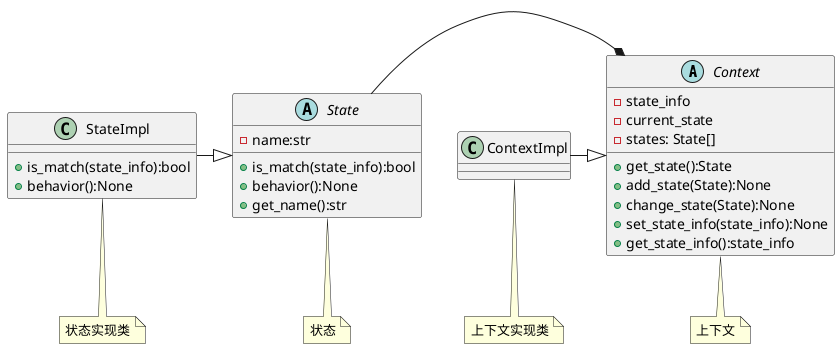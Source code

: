 @startuml
abstract class Context{
- state_info
- current_state
- states: State[]
+ get_state():State
+ add_state(State):None
+ change_state(State):None
+ set_state_info(state_info):None
+ get_state_info():state_info
}
note bottom:上下文
abstract class State{
- name:str
+ is_match(state_info):bool
+ behavior():None
+ get_name():str
}
note bottom:状态
class ContextImpl{
}
note bottom:上下文实现类
class StateImpl{
+ is_match(state_info):bool
+ behavior():None
}
note bottom:状态实现类
StateImpl -|> State
ContextImpl -|> Context
State -* Context
@enduml